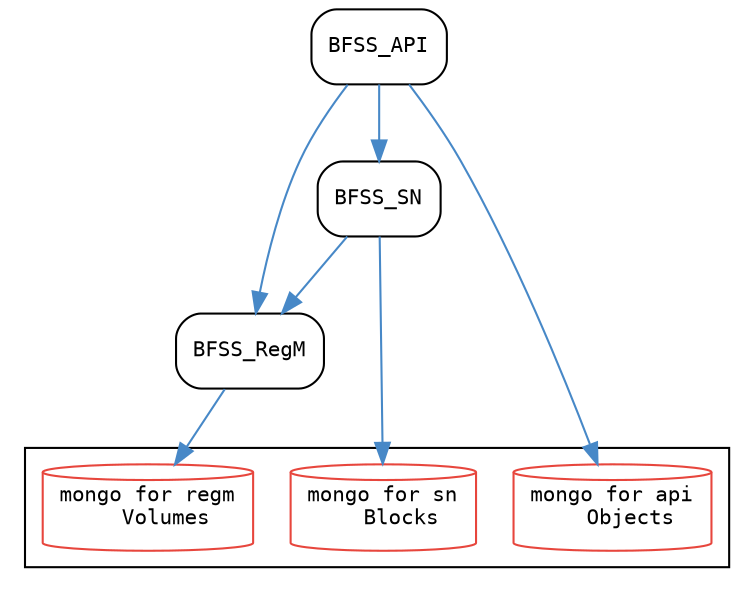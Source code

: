 digraph framework {
    fontname="Consolas";
    fontsize=12;

    node [shape="Mrecord", fontname="Consolas", fontsize=10];
    edge [color="#4788C7", fontname="Consolas", fontsize=10];

    # bfss_api  [label="<f0> BFSS_API-1  |<f1> BFSS_API-2  |<f2> BFSS_API ..." ];
    # bfss_regm [label="<f0> BFSS_RegM-1 |<f1> BFSS_RegM-2 |<f2> BFSS_RegM ..."];
    # bfss_sn   [label="<f0> BFSS_SN-1   |<f1> BFSS_SN-2   |<f2> BFSS_SN ..."];

    bfss_api  [label="<f0> BFSS_API  "];
    bfss_regm [label="<f0> BFSS_RegM "];
    bfss_sn   [label="<f0> BFSS_SN   "];

    subgraph cluster_mongo {
        mongo_api  [label="mongo for api\n   Objects", shape="cylinder" color="#E7463D"];
        mongo_regm [label="mongo for regm\n   Volumes", shape="cylinder" color="#E7463D"];
        mongo_sn   [label="mongo for sn\n   Blocks", shape="cylinder" color="#E7463D"];
         {rank="same"  mongo_api, mongo_regm, mongo_sn}
     }


    bfss_api:f0 -> bfss_regm:f0;
    bfss_api:f0 -> bfss_sn:f0;
    bfss_sn:f0  -> bfss_regm:f0;

    bfss_api:f0  -> mongo_api;
    bfss_regm:f0 -> mongo_regm;
    bfss_sn:f0   -> mongo_sn;
}